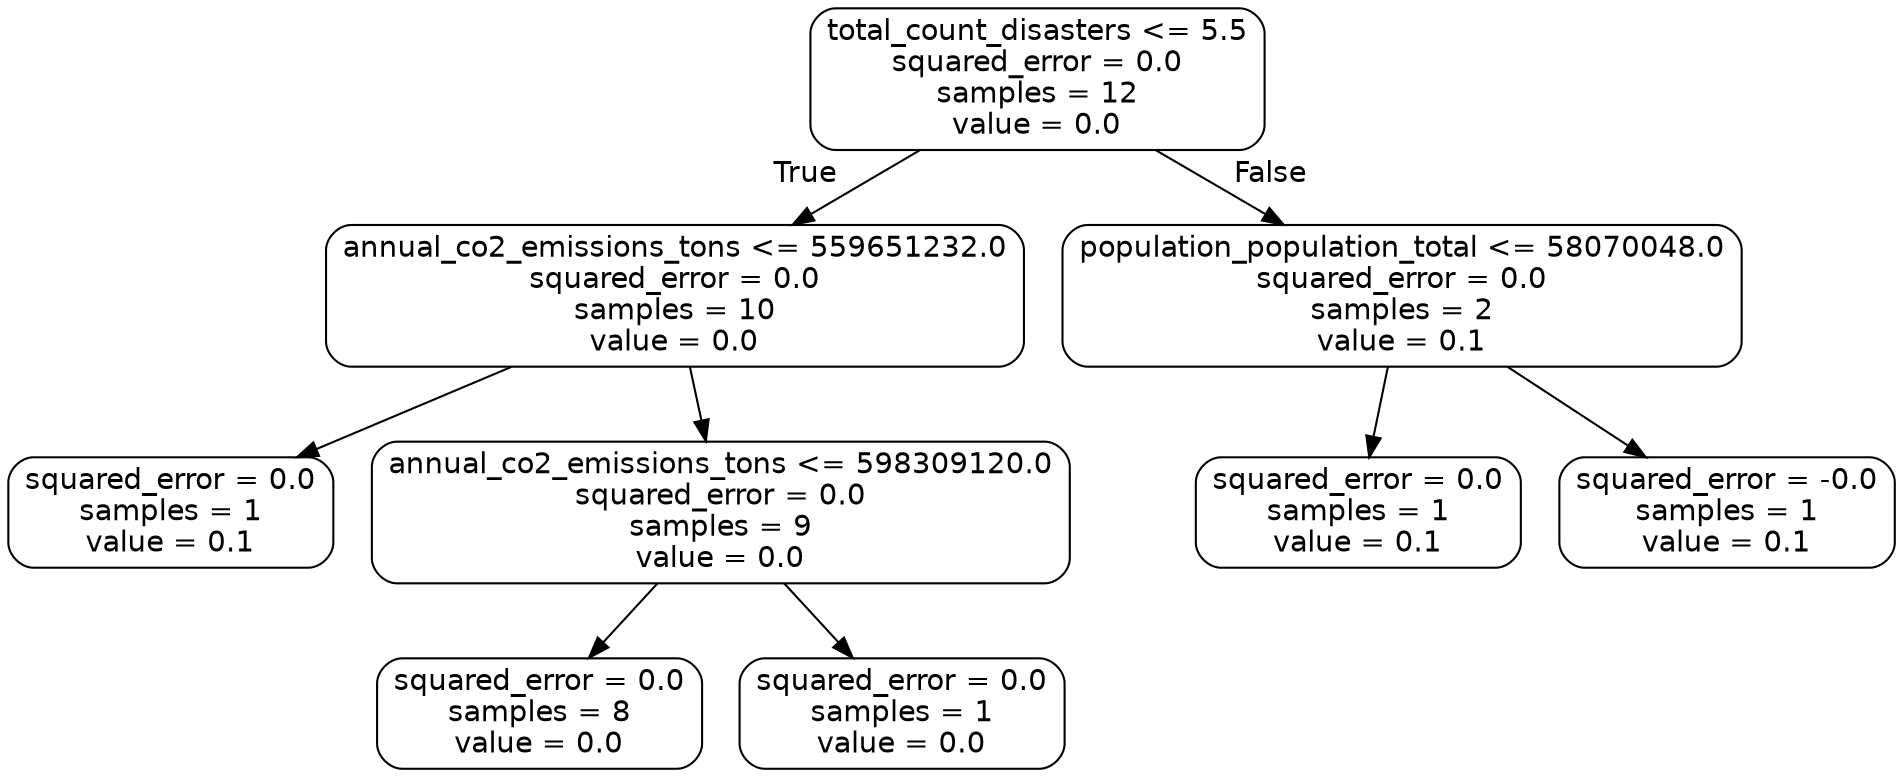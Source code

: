 digraph Tree {
node [shape=box, style="rounded", color="black", fontname="helvetica"] ;
edge [fontname="helvetica"] ;
0 [label="total_count_disasters <= 5.5\nsquared_error = 0.0\nsamples = 12\nvalue = 0.0"] ;
1 [label="annual_co2_emissions_tons <= 559651232.0\nsquared_error = 0.0\nsamples = 10\nvalue = 0.0"] ;
0 -> 1 [labeldistance=2.5, labelangle=45, headlabel="True"] ;
2 [label="squared_error = 0.0\nsamples = 1\nvalue = 0.1"] ;
1 -> 2 ;
3 [label="annual_co2_emissions_tons <= 598309120.0\nsquared_error = 0.0\nsamples = 9\nvalue = 0.0"] ;
1 -> 3 ;
4 [label="squared_error = 0.0\nsamples = 8\nvalue = 0.0"] ;
3 -> 4 ;
5 [label="squared_error = 0.0\nsamples = 1\nvalue = 0.0"] ;
3 -> 5 ;
6 [label="population_population_total <= 58070048.0\nsquared_error = 0.0\nsamples = 2\nvalue = 0.1"] ;
0 -> 6 [labeldistance=2.5, labelangle=-45, headlabel="False"] ;
7 [label="squared_error = 0.0\nsamples = 1\nvalue = 0.1"] ;
6 -> 7 ;
8 [label="squared_error = -0.0\nsamples = 1\nvalue = 0.1"] ;
6 -> 8 ;
}